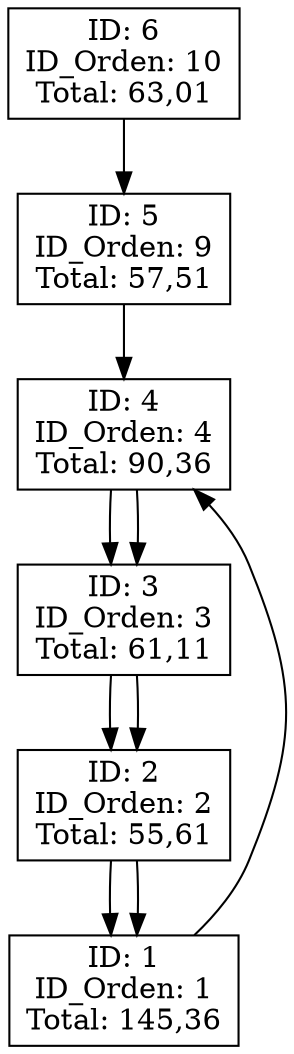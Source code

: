 digraph G {
node [shape=box];
rankdir=TB;
F6 [label="ID: 6\nID_Orden: 10\nTotal: 63,01"];
F5 [label="ID: 5\nID_Orden: 9\nTotal: 57,51"];
F6 -> F5;
F4 [label="ID: 4\nID_Orden: 8\nTotal: 167,26"];
F5 -> F4;
F3 [label="ID: 3\nID_Orden: 7\nTotal: 63,01"];
F4 -> F3;
F2 [label="ID: 2\nID_Orden: 6\nTotal: 468,51"];
F3 -> F2;
F1 [label="ID: 1\nID_Orden: 5\nTotal: 558,26"];
F2 -> F1;
F4 [label="ID: 4\nID_Orden: 4\nTotal: 90,36"];
F1 -> F4;
F3 [label="ID: 3\nID_Orden: 3\nTotal: 61,11"];
F4 -> F3;
F2 [label="ID: 2\nID_Orden: 2\nTotal: 55,61"];
F3 -> F2;
F1 [label="ID: 1\nID_Orden: 1\nTotal: 145,36"];
F2 -> F1;
}